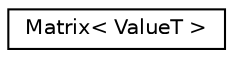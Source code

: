 digraph "Graphical Class Hierarchy"
{
  edge [fontname="Helvetica",fontsize="10",labelfontname="Helvetica",labelfontsize="10"];
  node [fontname="Helvetica",fontsize="10",shape=record];
  rankdir="LR";
  Node1 [label="Matrix\< ValueT \>",height=0.2,width=0.4,color="black", fillcolor="white", style="filled",URL="$class_matrix.html"];
}
